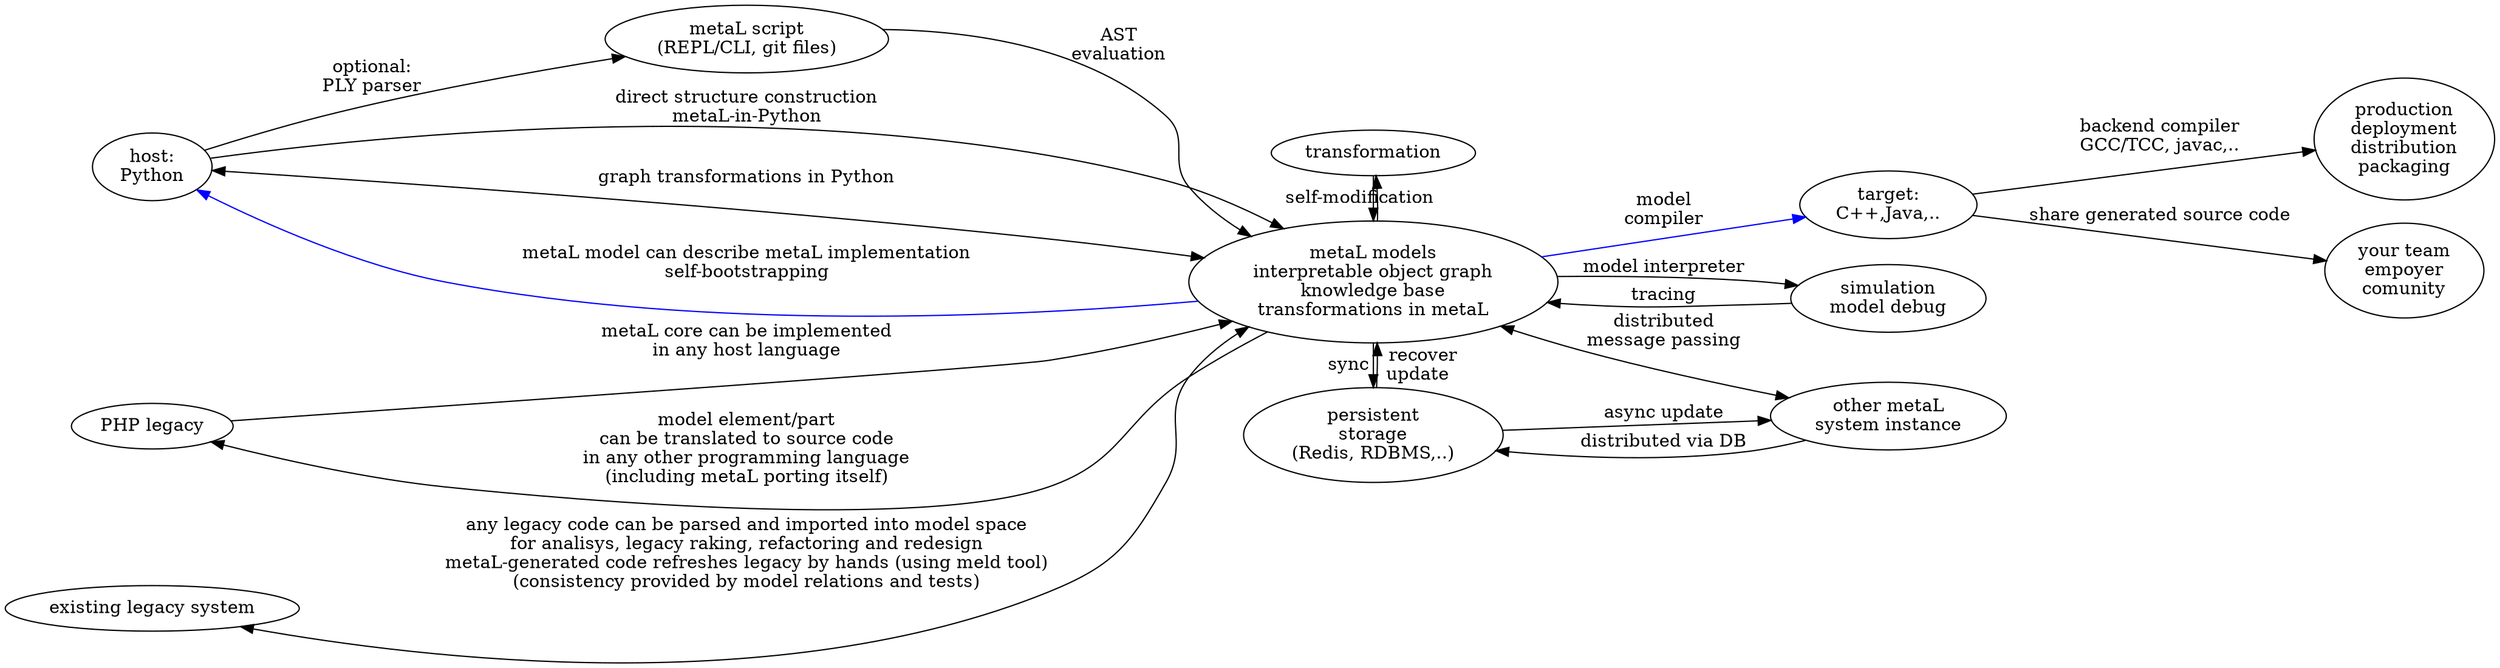 digraph {
    rankdir=LR;
    host -> script [label="optional:\nPLY parser"]
    host -> metaL [label="direct structure construction\nmetaL-in-Python"];
    script -> metaL [label="AST\nevaluation"];
    metaL -> target [color=blue,label="model\ncompiler"];
    target -> production [label="backend compiler\nGCC/TCC, javac,.."]

    metaL -> transformation
    transformation -> metaL [label="self-modification"];

    metaL -> host [dir=both,label="graph transformations in Python"];

    host [label="host:\nPython"];
    script [label="metaL script\n(REPL/CLI, git files)"];
    metaL [label="metaL models\ninterpretable object graph\nknowledge base\ntransformations in metaL"];
    production [label="production\ndeployment\ndistribution\npackaging"]

    target [label="target:\nC++,Java,.."];

    php [label="PHP legacy"];
    php -> metaL [label="metaL core can be implemented\nin any host language"];
    legacy -> metaL [dir=both,label="any legacy code can be parsed and imported into model space\nfor analisys, legacy raking, refactoring and redesign\nmetaL-generated code refreshes legacy by hands (using meld tool)\n(consistency provided by model relations and tests)"]
    legacy [label="existing legacy system"]

    metaL -> php [label="model element/part\ncan be translated to source code\nin any other programming language\n(including metaL porting itself)"];

    { host; php; legacy; rank=same; }

    metaL -> host [color=blue,label="metaL model can describe metaL implementation\nself-bootstrapping"];

    metaL -> storage [label="sync    "]
    storage -> metaL [xlabel="  recover\nupdate"]
    storage [label="persistent\nstorage\n(Redis, RDBMS,..)"]

    metaL -> other [dir=both,label="distributed\nmessage passing"]

    { storage; metaL; transformation; rank=same; }

    other [label="other metaL\nsystem instance"]
    storage -> other [label="async update"]
    other -> storage [label="distributed via DB"]
    { target; other; sim; rank=same; }

    metaL -> sim [label="model interpreter"]
    sim [label="simulation\nmodel debug"]
    sim -> metaL [label="tracing"]

    team [label="your team\nempoyer\ncomunity"]
    target -> team [label="share generated source code"]
}